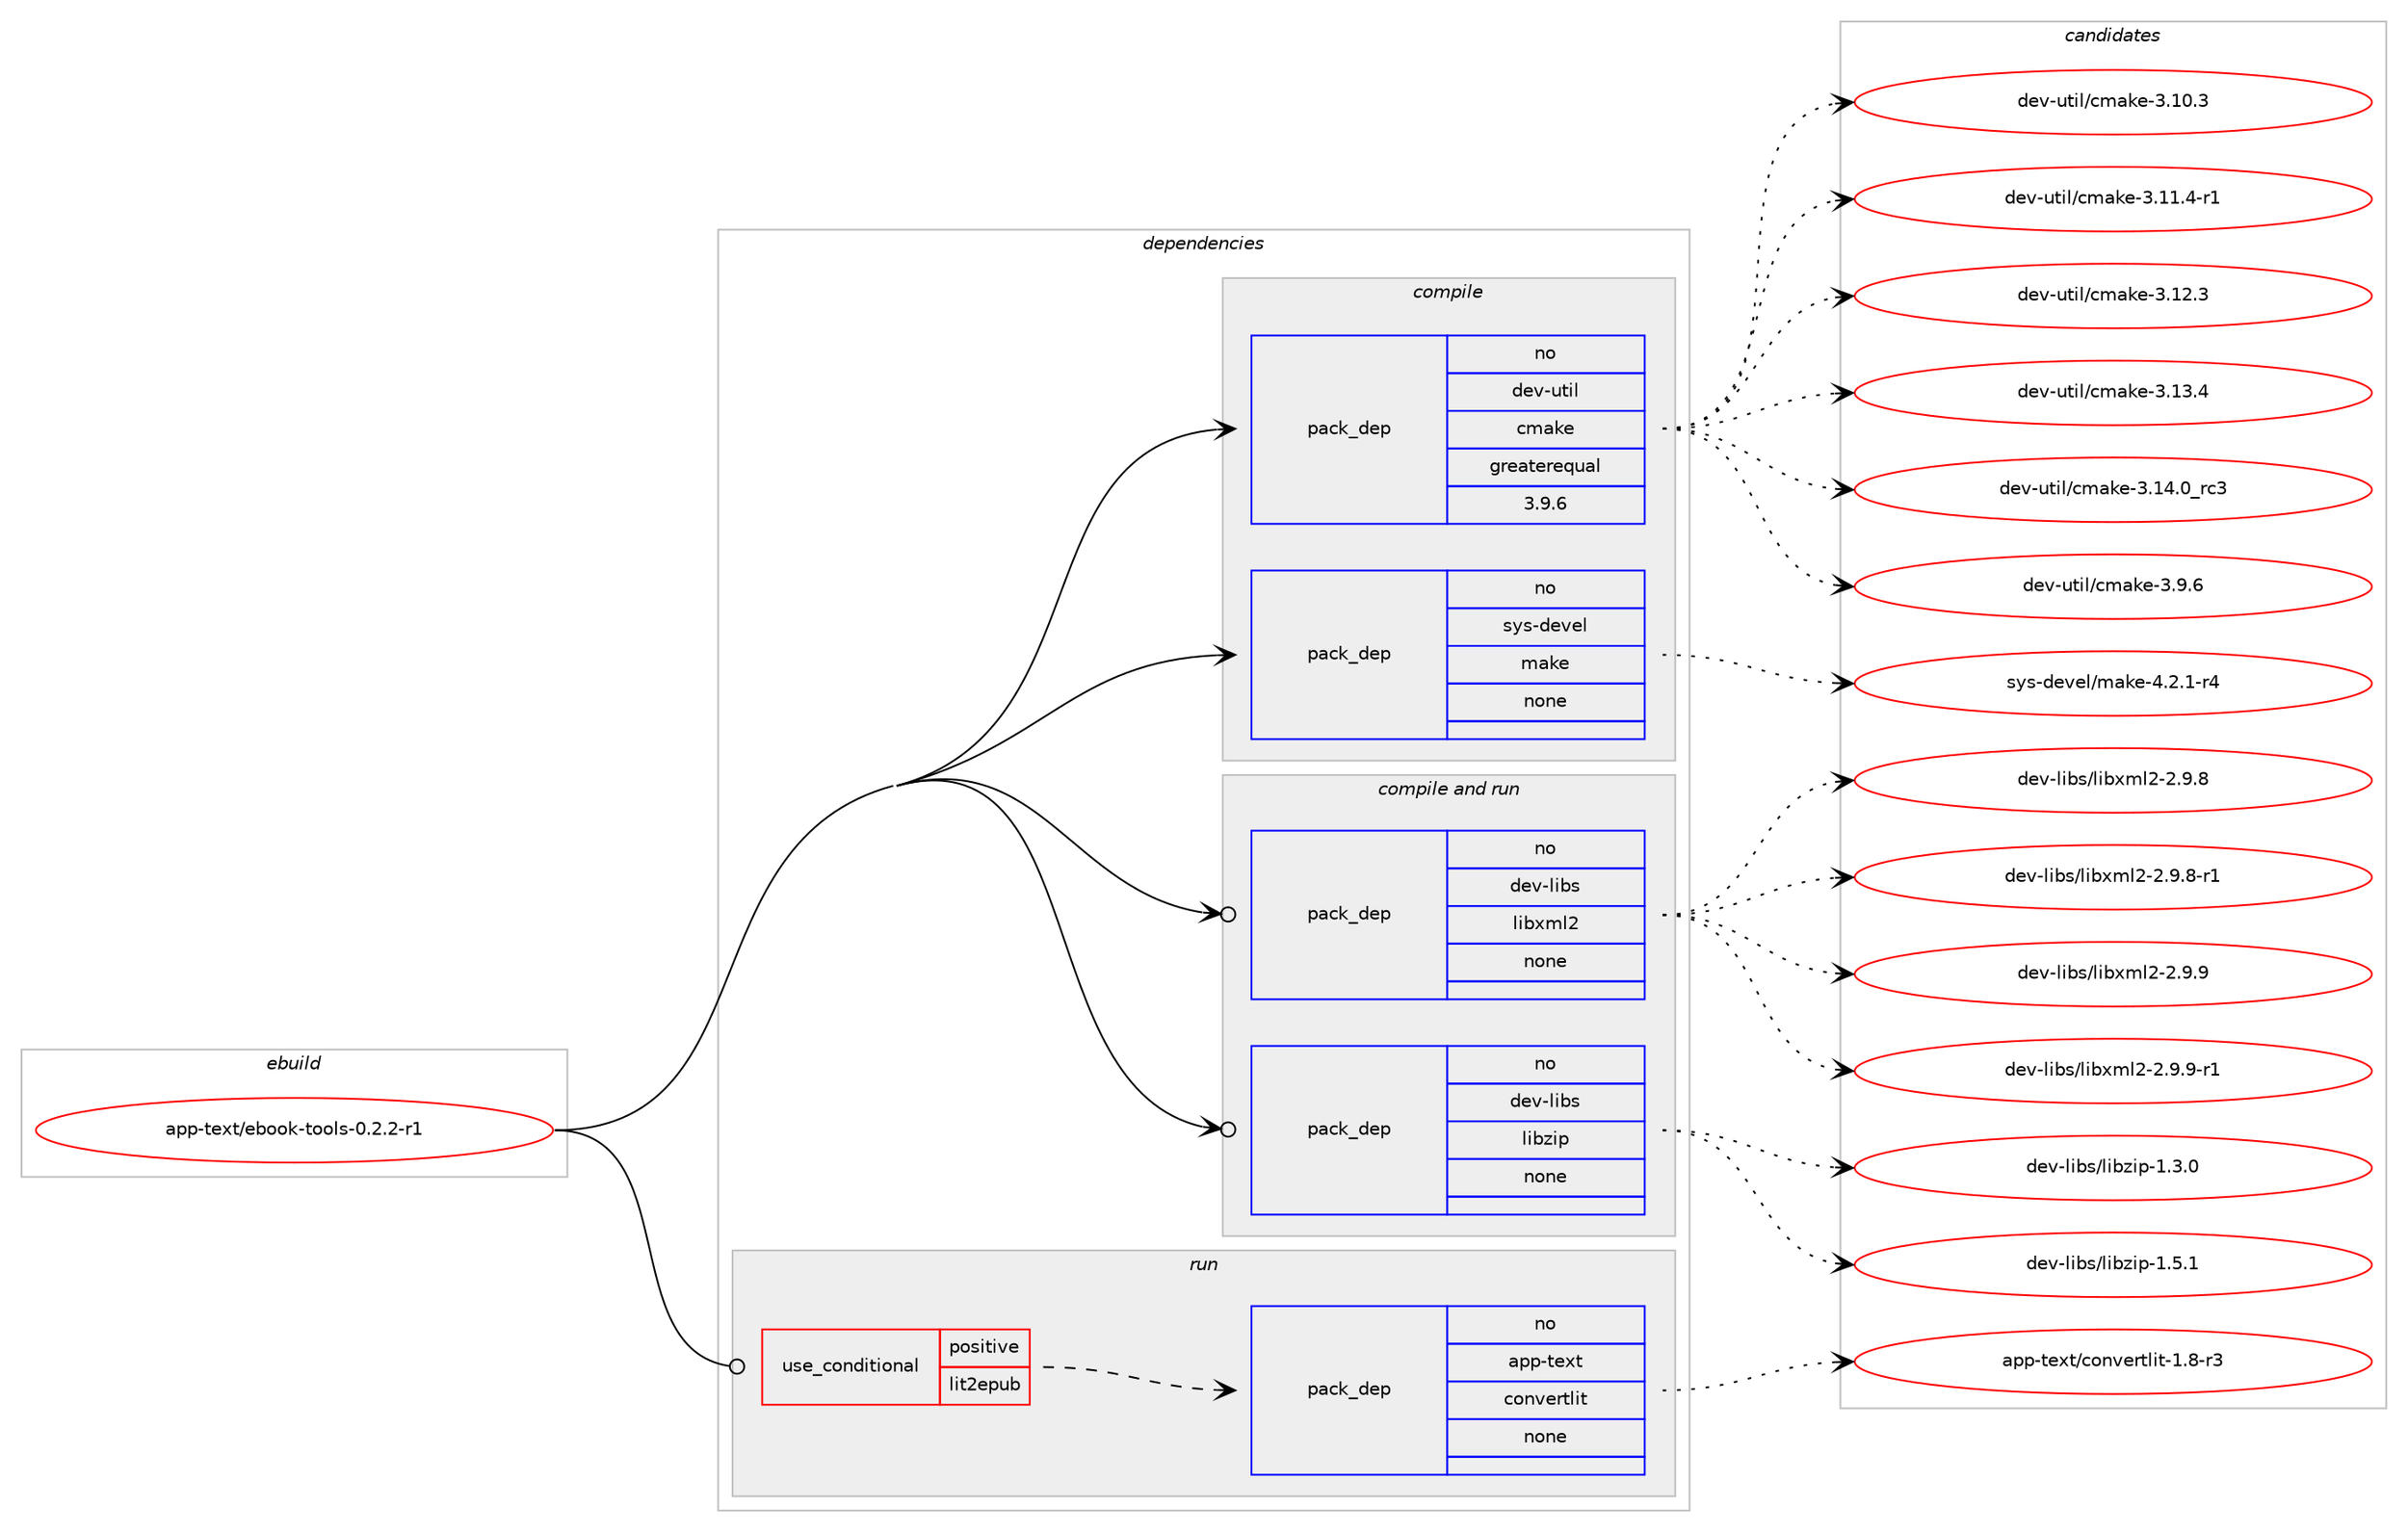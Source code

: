 digraph prolog {

# *************
# Graph options
# *************

newrank=true;
concentrate=true;
compound=true;
graph [rankdir=LR,fontname=Helvetica,fontsize=10,ranksep=1.5];#, ranksep=2.5, nodesep=0.2];
edge  [arrowhead=vee];
node  [fontname=Helvetica,fontsize=10];

# **********
# The ebuild
# **********

subgraph cluster_leftcol {
color=gray;
rank=same;
label=<<i>ebuild</i>>;
id [label="app-text/ebook-tools-0.2.2-r1", color=red, width=4, href="../app-text/ebook-tools-0.2.2-r1.svg"];
}

# ****************
# The dependencies
# ****************

subgraph cluster_midcol {
color=gray;
label=<<i>dependencies</i>>;
subgraph cluster_compile {
fillcolor="#eeeeee";
style=filled;
label=<<i>compile</i>>;
subgraph pack932885 {
dependency1308815 [label=<<TABLE BORDER="0" CELLBORDER="1" CELLSPACING="0" CELLPADDING="4" WIDTH="220"><TR><TD ROWSPAN="6" CELLPADDING="30">pack_dep</TD></TR><TR><TD WIDTH="110">no</TD></TR><TR><TD>dev-util</TD></TR><TR><TD>cmake</TD></TR><TR><TD>greaterequal</TD></TR><TR><TD>3.9.6</TD></TR></TABLE>>, shape=none, color=blue];
}
id:e -> dependency1308815:w [weight=20,style="solid",arrowhead="vee"];
subgraph pack932886 {
dependency1308816 [label=<<TABLE BORDER="0" CELLBORDER="1" CELLSPACING="0" CELLPADDING="4" WIDTH="220"><TR><TD ROWSPAN="6" CELLPADDING="30">pack_dep</TD></TR><TR><TD WIDTH="110">no</TD></TR><TR><TD>sys-devel</TD></TR><TR><TD>make</TD></TR><TR><TD>none</TD></TR><TR><TD></TD></TR></TABLE>>, shape=none, color=blue];
}
id:e -> dependency1308816:w [weight=20,style="solid",arrowhead="vee"];
}
subgraph cluster_compileandrun {
fillcolor="#eeeeee";
style=filled;
label=<<i>compile and run</i>>;
subgraph pack932887 {
dependency1308817 [label=<<TABLE BORDER="0" CELLBORDER="1" CELLSPACING="0" CELLPADDING="4" WIDTH="220"><TR><TD ROWSPAN="6" CELLPADDING="30">pack_dep</TD></TR><TR><TD WIDTH="110">no</TD></TR><TR><TD>dev-libs</TD></TR><TR><TD>libxml2</TD></TR><TR><TD>none</TD></TR><TR><TD></TD></TR></TABLE>>, shape=none, color=blue];
}
id:e -> dependency1308817:w [weight=20,style="solid",arrowhead="odotvee"];
subgraph pack932888 {
dependency1308818 [label=<<TABLE BORDER="0" CELLBORDER="1" CELLSPACING="0" CELLPADDING="4" WIDTH="220"><TR><TD ROWSPAN="6" CELLPADDING="30">pack_dep</TD></TR><TR><TD WIDTH="110">no</TD></TR><TR><TD>dev-libs</TD></TR><TR><TD>libzip</TD></TR><TR><TD>none</TD></TR><TR><TD></TD></TR></TABLE>>, shape=none, color=blue];
}
id:e -> dependency1308818:w [weight=20,style="solid",arrowhead="odotvee"];
}
subgraph cluster_run {
fillcolor="#eeeeee";
style=filled;
label=<<i>run</i>>;
subgraph cond355459 {
dependency1308819 [label=<<TABLE BORDER="0" CELLBORDER="1" CELLSPACING="0" CELLPADDING="4"><TR><TD ROWSPAN="3" CELLPADDING="10">use_conditional</TD></TR><TR><TD>positive</TD></TR><TR><TD>lit2epub</TD></TR></TABLE>>, shape=none, color=red];
subgraph pack932889 {
dependency1308820 [label=<<TABLE BORDER="0" CELLBORDER="1" CELLSPACING="0" CELLPADDING="4" WIDTH="220"><TR><TD ROWSPAN="6" CELLPADDING="30">pack_dep</TD></TR><TR><TD WIDTH="110">no</TD></TR><TR><TD>app-text</TD></TR><TR><TD>convertlit</TD></TR><TR><TD>none</TD></TR><TR><TD></TD></TR></TABLE>>, shape=none, color=blue];
}
dependency1308819:e -> dependency1308820:w [weight=20,style="dashed",arrowhead="vee"];
}
id:e -> dependency1308819:w [weight=20,style="solid",arrowhead="odot"];
}
}

# **************
# The candidates
# **************

subgraph cluster_choices {
rank=same;
color=gray;
label=<<i>candidates</i>>;

subgraph choice932885 {
color=black;
nodesep=1;
choice1001011184511711610510847991099710710145514649484651 [label="dev-util/cmake-3.10.3", color=red, width=4,href="../dev-util/cmake-3.10.3.svg"];
choice10010111845117116105108479910997107101455146494946524511449 [label="dev-util/cmake-3.11.4-r1", color=red, width=4,href="../dev-util/cmake-3.11.4-r1.svg"];
choice1001011184511711610510847991099710710145514649504651 [label="dev-util/cmake-3.12.3", color=red, width=4,href="../dev-util/cmake-3.12.3.svg"];
choice1001011184511711610510847991099710710145514649514652 [label="dev-util/cmake-3.13.4", color=red, width=4,href="../dev-util/cmake-3.13.4.svg"];
choice1001011184511711610510847991099710710145514649524648951149951 [label="dev-util/cmake-3.14.0_rc3", color=red, width=4,href="../dev-util/cmake-3.14.0_rc3.svg"];
choice10010111845117116105108479910997107101455146574654 [label="dev-util/cmake-3.9.6", color=red, width=4,href="../dev-util/cmake-3.9.6.svg"];
dependency1308815:e -> choice1001011184511711610510847991099710710145514649484651:w [style=dotted,weight="100"];
dependency1308815:e -> choice10010111845117116105108479910997107101455146494946524511449:w [style=dotted,weight="100"];
dependency1308815:e -> choice1001011184511711610510847991099710710145514649504651:w [style=dotted,weight="100"];
dependency1308815:e -> choice1001011184511711610510847991099710710145514649514652:w [style=dotted,weight="100"];
dependency1308815:e -> choice1001011184511711610510847991099710710145514649524648951149951:w [style=dotted,weight="100"];
dependency1308815:e -> choice10010111845117116105108479910997107101455146574654:w [style=dotted,weight="100"];
}
subgraph choice932886 {
color=black;
nodesep=1;
choice1151211154510010111810110847109971071014552465046494511452 [label="sys-devel/make-4.2.1-r4", color=red, width=4,href="../sys-devel/make-4.2.1-r4.svg"];
dependency1308816:e -> choice1151211154510010111810110847109971071014552465046494511452:w [style=dotted,weight="100"];
}
subgraph choice932887 {
color=black;
nodesep=1;
choice1001011184510810598115471081059812010910850455046574656 [label="dev-libs/libxml2-2.9.8", color=red, width=4,href="../dev-libs/libxml2-2.9.8.svg"];
choice10010111845108105981154710810598120109108504550465746564511449 [label="dev-libs/libxml2-2.9.8-r1", color=red, width=4,href="../dev-libs/libxml2-2.9.8-r1.svg"];
choice1001011184510810598115471081059812010910850455046574657 [label="dev-libs/libxml2-2.9.9", color=red, width=4,href="../dev-libs/libxml2-2.9.9.svg"];
choice10010111845108105981154710810598120109108504550465746574511449 [label="dev-libs/libxml2-2.9.9-r1", color=red, width=4,href="../dev-libs/libxml2-2.9.9-r1.svg"];
dependency1308817:e -> choice1001011184510810598115471081059812010910850455046574656:w [style=dotted,weight="100"];
dependency1308817:e -> choice10010111845108105981154710810598120109108504550465746564511449:w [style=dotted,weight="100"];
dependency1308817:e -> choice1001011184510810598115471081059812010910850455046574657:w [style=dotted,weight="100"];
dependency1308817:e -> choice10010111845108105981154710810598120109108504550465746574511449:w [style=dotted,weight="100"];
}
subgraph choice932888 {
color=black;
nodesep=1;
choice10010111845108105981154710810598122105112454946514648 [label="dev-libs/libzip-1.3.0", color=red, width=4,href="../dev-libs/libzip-1.3.0.svg"];
choice10010111845108105981154710810598122105112454946534649 [label="dev-libs/libzip-1.5.1", color=red, width=4,href="../dev-libs/libzip-1.5.1.svg"];
dependency1308818:e -> choice10010111845108105981154710810598122105112454946514648:w [style=dotted,weight="100"];
dependency1308818:e -> choice10010111845108105981154710810598122105112454946534649:w [style=dotted,weight="100"];
}
subgraph choice932889 {
color=black;
nodesep=1;
choice97112112451161011201164799111110118101114116108105116454946564511451 [label="app-text/convertlit-1.8-r3", color=red, width=4,href="../app-text/convertlit-1.8-r3.svg"];
dependency1308820:e -> choice97112112451161011201164799111110118101114116108105116454946564511451:w [style=dotted,weight="100"];
}
}

}
